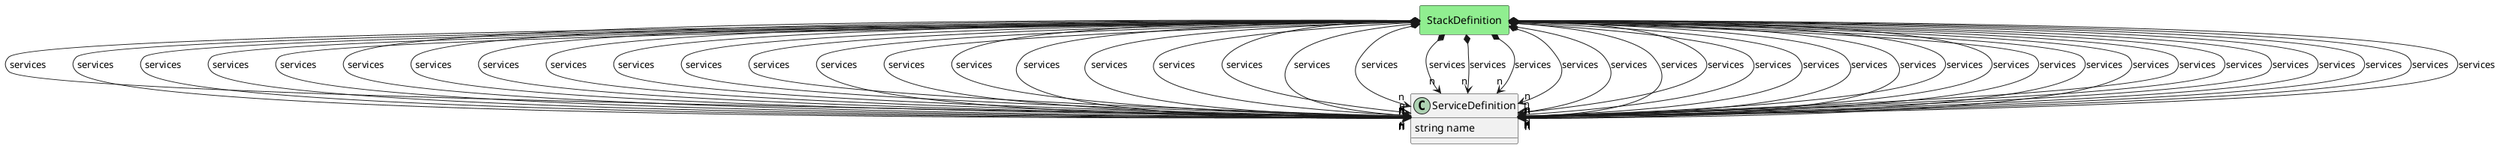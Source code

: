 @startuml

class "ServiceDefinition" as Model {
 string name

 
}



    rectangle "StackDefinition" as StackDefinition #lightgreen {
    }
    
        StackDefinition   *--> "n" Model : "services"
    
    rectangle "StackDefinition" as StackDefinition #lightgreen {
    }
    
        StackDefinition   *--> "n" Model : "services"
    
    rectangle "StackDefinition" as StackDefinition #lightgreen {
    }
    
        StackDefinition   *--> "n" Model : "services"
    
    rectangle "StackDefinition" as StackDefinition #lightgreen {
    }
    
        StackDefinition   *--> "n" Model : "services"
    
    rectangle "StackDefinition" as StackDefinition #lightgreen {
    }
    
        StackDefinition   *--> "n" Model : "services"
    
    rectangle "StackDefinition" as StackDefinition #lightgreen {
    }
    
        StackDefinition   *--> "n" Model : "services"
    
    rectangle "StackDefinition" as StackDefinition #lightgreen {
    }
    
        StackDefinition   *--> "n" Model : "services"
    
    rectangle "StackDefinition" as StackDefinition #lightgreen {
    }
    
        StackDefinition   *--> "n" Model : "services"
    
    rectangle "StackDefinition" as StackDefinition #lightgreen {
    }
    
        StackDefinition   *--> "n" Model : "services"
    
    rectangle "StackDefinition" as StackDefinition #lightgreen {
    }
    
        StackDefinition   *--> "n" Model : "services"
    
    rectangle "StackDefinition" as StackDefinition #lightgreen {
    }
    
        StackDefinition   *--> "n" Model : "services"
    
    rectangle "StackDefinition" as StackDefinition #lightgreen {
    }
    
        StackDefinition   *--> "n" Model : "services"
    
    rectangle "StackDefinition" as StackDefinition #lightgreen {
    }
    
        StackDefinition   *--> "n" Model : "services"
    
    rectangle "StackDefinition" as StackDefinition #lightgreen {
    }
    
        StackDefinition   *--> "n" Model : "services"
    
    rectangle "StackDefinition" as StackDefinition #lightgreen {
    }
    
        StackDefinition   *--> "n" Model : "services"
    
    rectangle "StackDefinition" as StackDefinition #lightgreen {
    }
    
        StackDefinition   *--> "n" Model : "services"
    
    rectangle "StackDefinition" as StackDefinition #lightgreen {
    }
    
        StackDefinition   *--> "n" Model : "services"
    
    rectangle "StackDefinition" as StackDefinition #lightgreen {
    }
    
        StackDefinition   *--> "n" Model : "services"
    
    rectangle "StackDefinition" as StackDefinition #lightgreen {
    }
    
        StackDefinition   *--> "n" Model : "services"
    
    rectangle "StackDefinition" as StackDefinition #lightgreen {
    }
    
        StackDefinition   *--> "n" Model : "services"
    
    rectangle "StackDefinition" as StackDefinition #lightgreen {
    }
    
        StackDefinition   *--> "n" Model : "services"
    
    rectangle "StackDefinition" as StackDefinition #lightgreen {
    }
    
        StackDefinition   *--> "n" Model : "services"
    
    rectangle "StackDefinition" as StackDefinition #lightgreen {
    }
    
        StackDefinition   *--> "n" Model : "services"
    
    rectangle "StackDefinition" as StackDefinition #lightgreen {
    }
    
        StackDefinition   *--> "n" Model : "services"
    
    rectangle "StackDefinition" as StackDefinition #lightgreen {
    }
    
        StackDefinition   *--> "n" Model : "services"
    
    rectangle "StackDefinition" as StackDefinition #lightgreen {
    }
    
        StackDefinition   *--> "n" Model : "services"
    
    rectangle "StackDefinition" as StackDefinition #lightgreen {
    }
    
        StackDefinition   *--> "n" Model : "services"
    
    rectangle "StackDefinition" as StackDefinition #lightgreen {
    }
    
        StackDefinition   *--> "n" Model : "services"
    
    rectangle "StackDefinition" as StackDefinition #lightgreen {
    }
    
        StackDefinition   *--> "n" Model : "services"
    
    rectangle "StackDefinition" as StackDefinition #lightgreen {
    }
    
        StackDefinition   *--> "n" Model : "services"
    
    rectangle "StackDefinition" as StackDefinition #lightgreen {
    }
    
        StackDefinition   *--> "n" Model : "services"
    
    rectangle "StackDefinition" as StackDefinition #lightgreen {
    }
    
        StackDefinition   *--> "n" Model : "services"
    
    rectangle "StackDefinition" as StackDefinition #lightgreen {
    }
    
        StackDefinition   *--> "n" Model : "services"
    
    rectangle "StackDefinition" as StackDefinition #lightgreen {
    }
    
        StackDefinition   *--> "n" Model : "services"
    
    rectangle "StackDefinition" as StackDefinition #lightgreen {
    }
    
        StackDefinition   *--> "n" Model : "services"
    
    rectangle "StackDefinition" as StackDefinition #lightgreen {
    }
    
        StackDefinition   *--> "n" Model : "services"
    
    rectangle "StackDefinition" as StackDefinition #lightgreen {
    }
    
        StackDefinition   *--> "n" Model : "services"
    
    rectangle "StackDefinition" as StackDefinition #lightgreen {
    }
    
        StackDefinition   *--> "n" Model : "services"
    
    rectangle "StackDefinition" as StackDefinition #lightgreen {
    }
    
        StackDefinition   *--> "n" Model : "services"
    
    rectangle "StackDefinition" as StackDefinition #lightgreen {
    }
    
        StackDefinition   *--> "n" Model : "services"
    
    rectangle "StackDefinition" as StackDefinition #lightgreen {
    }
    
        StackDefinition   *--> "n" Model : "services"
    
    rectangle "StackDefinition" as StackDefinition #lightgreen {
    }
    
        StackDefinition   *--> "n" Model : "services"
    
    rectangle "StackDefinition" as StackDefinition #lightgreen {
    }
    
        StackDefinition   *--> "n" Model : "services"
    
    rectangle "StackDefinition" as StackDefinition #lightgreen {
    }
    
        StackDefinition   *--> "n" Model : "services"
    

@enduml
